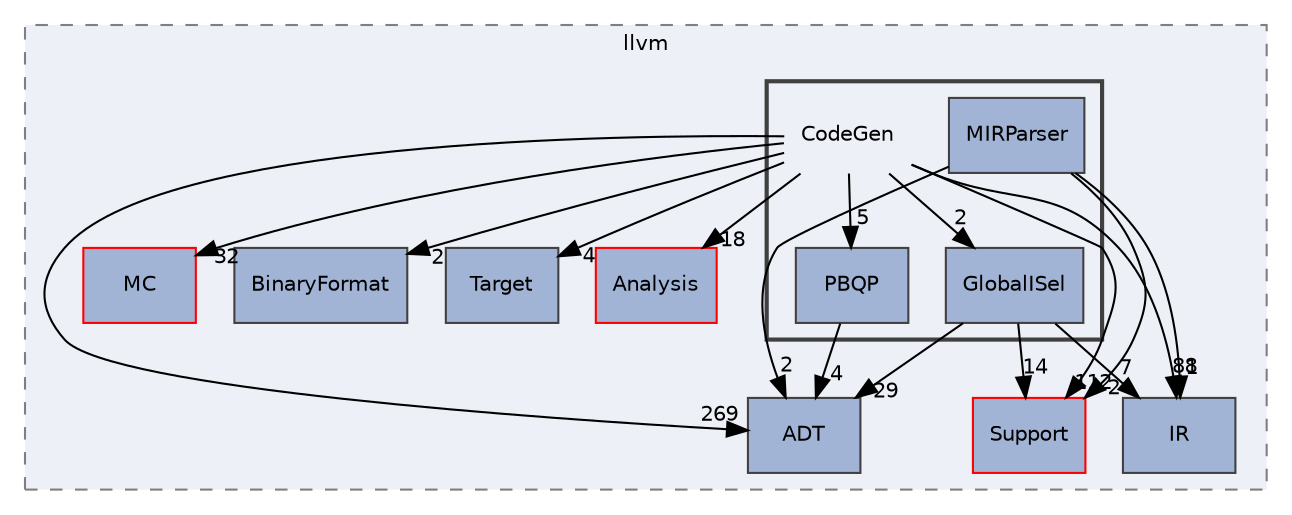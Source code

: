digraph "include/llvm/CodeGen"
{
 // LATEX_PDF_SIZE
  bgcolor="transparent";
  edge [fontname="Helvetica",fontsize="10",labelfontname="Helvetica",labelfontsize="10"];
  node [fontname="Helvetica",fontsize="10",shape="box"];
  compound=true
  subgraph clusterdir_dcde91663b8816e1e2311938ccd8f690 {
    graph [ bgcolor="#edf0f7", pencolor="grey50", style="filled,dashed,", label="llvm", fontname="Helvetica", fontsize="10", URL="dir_dcde91663b8816e1e2311938ccd8f690.html"]
  dir_32453792af2ba70c54e3ccae3a790d1b [label="ADT", style="filled,", fillcolor="#a2b4d6", color="grey25", URL="dir_32453792af2ba70c54e3ccae3a790d1b.html"];
  dir_3c463fb0a03f5ca9e2abd53334bc8356 [label="MC", style="filled,", fillcolor="#a2b4d6", color="red", URL="dir_3c463fb0a03f5ca9e2abd53334bc8356.html"];
  dir_76bc56fc1555430657f301d4de3959f5 [label="BinaryFormat", style="filled,", fillcolor="#a2b4d6", color="grey25", URL="dir_76bc56fc1555430657f301d4de3959f5.html"];
  dir_93bbf26a6ebee48bd39196855fde3e19 [label="Target", style="filled,", fillcolor="#a2b4d6", color="grey25", URL="dir_93bbf26a6ebee48bd39196855fde3e19.html"];
  dir_97cdd6ae7e6843add574fb55e792badd [label="Analysis", style="filled,", fillcolor="#a2b4d6", color="red", URL="dir_97cdd6ae7e6843add574fb55e792badd.html"];
  dir_ae1e398ac700924fa434b51c248a5531 [label="Support", style="filled,", fillcolor="#a2b4d6", color="red", URL="dir_ae1e398ac700924fa434b51c248a5531.html"];
  dir_c3e93f23a4a31c717998b98ce143b7c0 [label="IR", style="filled,", fillcolor="#a2b4d6", color="grey25", URL="dir_c3e93f23a4a31c717998b98ce143b7c0.html"];
  subgraph clusterdir_19e251b771363806b5435ead42278477 {
    graph [ bgcolor="#edf0f7", pencolor="grey25", style="filled,bold,", label="", fontname="Helvetica", fontsize="10", URL="dir_19e251b771363806b5435ead42278477.html"]
    dir_19e251b771363806b5435ead42278477 [shape=plaintext, label="CodeGen"];
  dir_acf95d48488878a56d51b126ec99551e [label="GlobalISel", style="filled,", fillcolor="#a2b4d6", color="grey25", URL="dir_acf95d48488878a56d51b126ec99551e.html"];
  dir_0ed37d09ec25270ebe78b2d98afb4b46 [label="MIRParser", style="filled,", fillcolor="#a2b4d6", color="grey25", URL="dir_0ed37d09ec25270ebe78b2d98afb4b46.html"];
  dir_b580c976172ba385868521c0da021173 [label="PBQP", style="filled,", fillcolor="#a2b4d6", color="grey25", URL="dir_b580c976172ba385868521c0da021173.html"];
  }
  }
  dir_19e251b771363806b5435ead42278477->dir_32453792af2ba70c54e3ccae3a790d1b [headlabel="269", labeldistance=1.5 headhref="dir_000035_000001.html"];
  dir_19e251b771363806b5435ead42278477->dir_3c463fb0a03f5ca9e2abd53334bc8356 [headlabel="32", labeldistance=1.5 headhref="dir_000035_000114.html"];
  dir_19e251b771363806b5435ead42278477->dir_76bc56fc1555430657f301d4de3959f5 [headlabel="2", labeldistance=1.5 headhref="dir_000035_000028.html"];
  dir_19e251b771363806b5435ead42278477->dir_93bbf26a6ebee48bd39196855fde3e19 [headlabel="4", labeldistance=1.5 headhref="dir_000035_000192.html"];
  dir_19e251b771363806b5435ead42278477->dir_97cdd6ae7e6843add574fb55e792badd [headlabel="18", labeldistance=1.5 headhref="dir_000035_000005.html"];
  dir_19e251b771363806b5435ead42278477->dir_acf95d48488878a56d51b126ec99551e [headlabel="2", labeldistance=1.5 headhref="dir_000035_000074.html"];
  dir_19e251b771363806b5435ead42278477->dir_ae1e398ac700924fa434b51c248a5531 [headlabel="112", labeldistance=1.5 headhref="dir_000035_000182.html"];
  dir_19e251b771363806b5435ead42278477->dir_b580c976172ba385868521c0da021173 [headlabel="5", labeldistance=1.5 headhref="dir_000035_000162.html"];
  dir_19e251b771363806b5435ead42278477->dir_c3e93f23a4a31c717998b98ce143b7c0 [headlabel="88", labeldistance=1.5 headhref="dir_000035_000091.html"];
  dir_acf95d48488878a56d51b126ec99551e->dir_32453792af2ba70c54e3ccae3a790d1b [headlabel="29", labeldistance=1.5 headhref="dir_000074_000001.html"];
  dir_acf95d48488878a56d51b126ec99551e->dir_ae1e398ac700924fa434b51c248a5531 [headlabel="14", labeldistance=1.5 headhref="dir_000074_000182.html"];
  dir_acf95d48488878a56d51b126ec99551e->dir_c3e93f23a4a31c717998b98ce143b7c0 [headlabel="7", labeldistance=1.5 headhref="dir_000074_000091.html"];
  dir_0ed37d09ec25270ebe78b2d98afb4b46->dir_32453792af2ba70c54e3ccae3a790d1b [headlabel="2", labeldistance=1.5 headhref="dir_000142_000001.html"];
  dir_0ed37d09ec25270ebe78b2d98afb4b46->dir_ae1e398ac700924fa434b51c248a5531 [headlabel="2", labeldistance=1.5 headhref="dir_000142_000182.html"];
  dir_0ed37d09ec25270ebe78b2d98afb4b46->dir_c3e93f23a4a31c717998b98ce143b7c0 [headlabel="1", labeldistance=1.5 headhref="dir_000142_000091.html"];
  dir_b580c976172ba385868521c0da021173->dir_32453792af2ba70c54e3ccae3a790d1b [headlabel="4", labeldistance=1.5 headhref="dir_000162_000001.html"];
}
